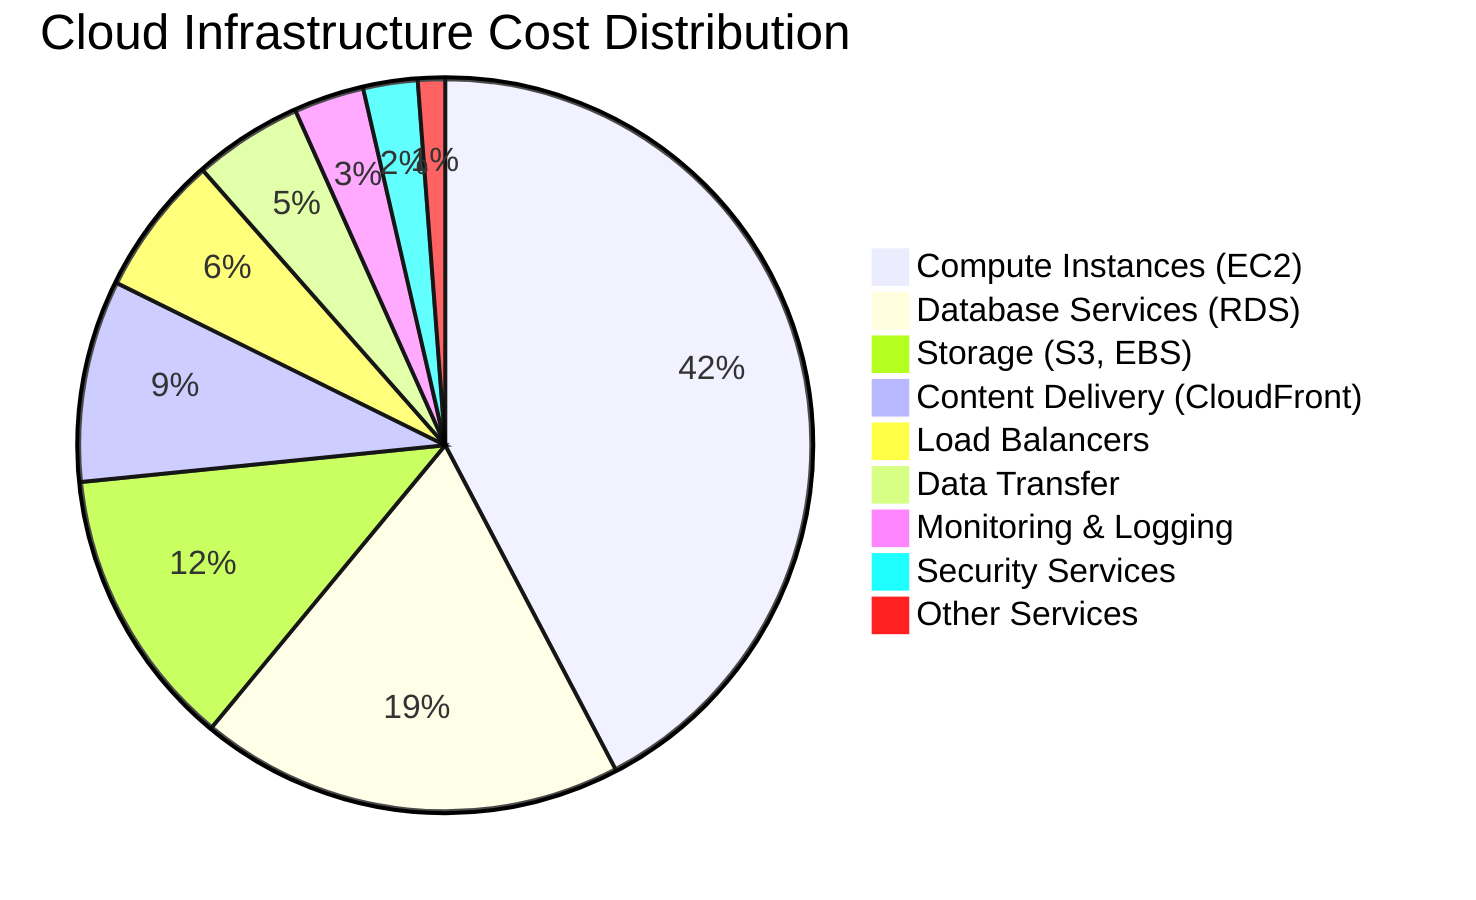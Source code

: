 pie title Cloud Infrastructure Cost Distribution
    "Compute Instances (EC2)" : 42.3
    "Database Services (RDS)" : 18.7
    "Storage (S3, EBS)" : 12.4
    "Content Delivery (CloudFront)" : 8.9
    "Load Balancers" : 6.2
    "Data Transfer" : 4.8
    "Monitoring & Logging" : 3.1
    "Security Services" : 2.4
    "Other Services" : 1.2
